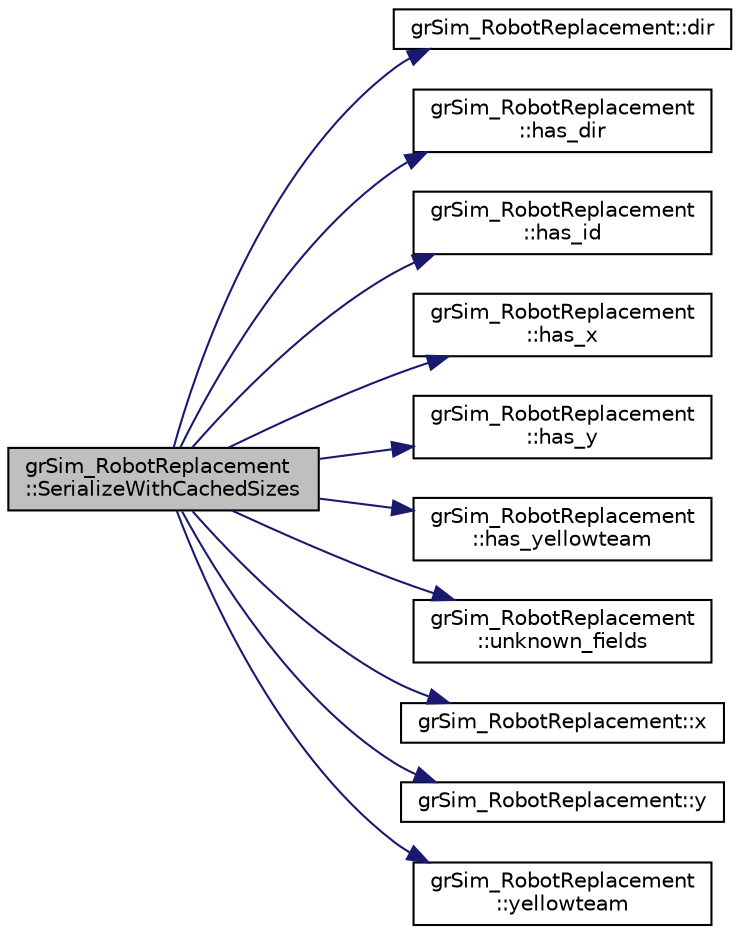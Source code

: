 digraph "grSim_RobotReplacement::SerializeWithCachedSizes"
{
 // INTERACTIVE_SVG=YES
  edge [fontname="Helvetica",fontsize="10",labelfontname="Helvetica",labelfontsize="10"];
  node [fontname="Helvetica",fontsize="10",shape=record];
  rankdir="LR";
  Node1 [label="grSim_RobotReplacement\l::SerializeWithCachedSizes",height=0.2,width=0.4,color="black", fillcolor="grey75", style="filled", fontcolor="black"];
  Node1 -> Node2 [color="midnightblue",fontsize="10",style="solid",fontname="Helvetica"];
  Node2 [label="grSim_RobotReplacement::dir",height=0.2,width=0.4,color="black", fillcolor="white", style="filled",URL="$d5/da8/classgr_sim___robot_replacement.html#ac409ae3d9f9a9bb7bd3e7d137acef23a"];
  Node1 -> Node3 [color="midnightblue",fontsize="10",style="solid",fontname="Helvetica"];
  Node3 [label="grSim_RobotReplacement\l::has_dir",height=0.2,width=0.4,color="black", fillcolor="white", style="filled",URL="$d5/da8/classgr_sim___robot_replacement.html#a0c453b87b3fece57ebcad6616ced92d0"];
  Node1 -> Node4 [color="midnightblue",fontsize="10",style="solid",fontname="Helvetica"];
  Node4 [label="grSim_RobotReplacement\l::has_id",height=0.2,width=0.4,color="black", fillcolor="white", style="filled",URL="$d5/da8/classgr_sim___robot_replacement.html#af957b1d39930964f86fb528936d94cbf"];
  Node1 -> Node5 [color="midnightblue",fontsize="10",style="solid",fontname="Helvetica"];
  Node5 [label="grSim_RobotReplacement\l::has_x",height=0.2,width=0.4,color="black", fillcolor="white", style="filled",URL="$d5/da8/classgr_sim___robot_replacement.html#acfcdd7fc2d61dd9e564572af73821e66"];
  Node1 -> Node6 [color="midnightblue",fontsize="10",style="solid",fontname="Helvetica"];
  Node6 [label="grSim_RobotReplacement\l::has_y",height=0.2,width=0.4,color="black", fillcolor="white", style="filled",URL="$d5/da8/classgr_sim___robot_replacement.html#ad6e3855d3220c7f6c68351d0c595c9fb"];
  Node1 -> Node7 [color="midnightblue",fontsize="10",style="solid",fontname="Helvetica"];
  Node7 [label="grSim_RobotReplacement\l::has_yellowteam",height=0.2,width=0.4,color="black", fillcolor="white", style="filled",URL="$d5/da8/classgr_sim___robot_replacement.html#a75517bc58bf148db35c91987f5e15b88"];
  Node1 -> Node8 [color="midnightblue",fontsize="10",style="solid",fontname="Helvetica"];
  Node8 [label="grSim_RobotReplacement\l::unknown_fields",height=0.2,width=0.4,color="black", fillcolor="white", style="filled",URL="$d5/da8/classgr_sim___robot_replacement.html#a7128622825c3a0045de7f50574e34297"];
  Node1 -> Node9 [color="midnightblue",fontsize="10",style="solid",fontname="Helvetica"];
  Node9 [label="grSim_RobotReplacement::x",height=0.2,width=0.4,color="black", fillcolor="white", style="filled",URL="$d5/da8/classgr_sim___robot_replacement.html#a6171256fdb82fb8fb5309fb26f86936f"];
  Node1 -> Node10 [color="midnightblue",fontsize="10",style="solid",fontname="Helvetica"];
  Node10 [label="grSim_RobotReplacement::y",height=0.2,width=0.4,color="black", fillcolor="white", style="filled",URL="$d5/da8/classgr_sim___robot_replacement.html#aeea1c17150b7a1fca390c10cfe6224af"];
  Node1 -> Node11 [color="midnightblue",fontsize="10",style="solid",fontname="Helvetica"];
  Node11 [label="grSim_RobotReplacement\l::yellowteam",height=0.2,width=0.4,color="black", fillcolor="white", style="filled",URL="$d5/da8/classgr_sim___robot_replacement.html#a8549b89c9e9e10c042f87d7d60e569da"];
}
